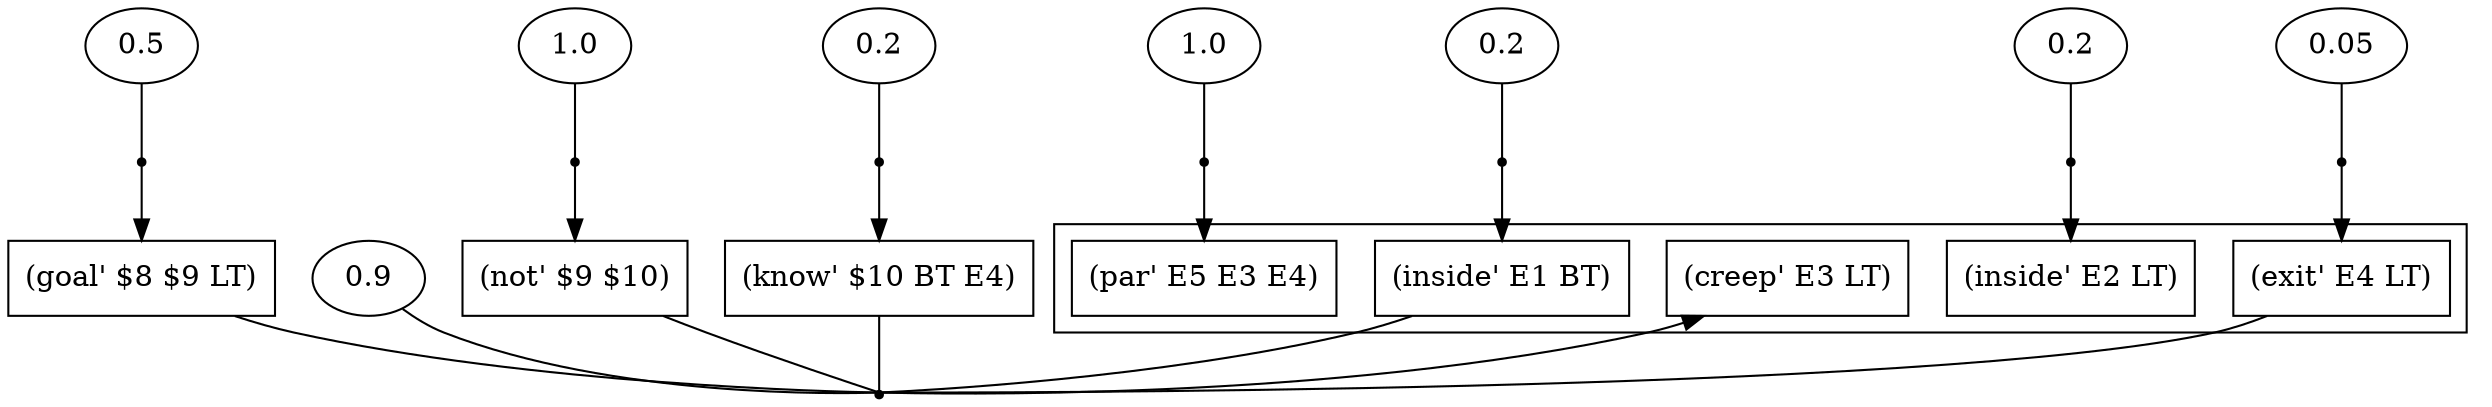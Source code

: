 digraph proof {
 graph [rankdir="TB"]
  e0 [label="0.2"];
  e1 [label="0.2"];
  e2 [label="0.9"];
  e3 [label="0.05"];
  e4 [label="0.5"];
  e5 [label="1.0"];
  e6 [label="0.2"];
  e7 [label="1.0"];
  i0 [shape=box label="(goal' $8 $9 LT)"];
  i1 [shape=box label="(not' $9 $10)"];
  i2 [shape=box label="(know' $10 BT E4)"];
  r0 [shape=point];
  r0 -> o0
  e0 -> r0 [arrowhead=none]
  r1 [shape=point];
  r1 -> o1
  e1 -> r1 [arrowhead=none]
  r2 [shape=point];
  r2 -> o2
  o3 -> r2 [arrowhead=none]
  i0 -> r2 [arrowhead=none]
  i1 -> r2 [arrowhead=none]
  i2 -> r2 [arrowhead=none]
  o0 -> r2 [arrowhead=none]
  e2 -> r2 [arrowhead=none]
  r3 [shape=point];
  r3 -> o3
  e3 -> r3 [arrowhead=none]
  r4 [shape=point];
  r4 -> i0
  e4 -> r4 [arrowhead=none]
  r5 [shape=point];
  r5 -> i1
  e5 -> r5 [arrowhead=none]
  r6 [shape=point];
  r6 -> i2
  e6 -> r6 [arrowhead=none]
  r7 [shape=point];
  r7 -> o4
  e7 -> r7 [arrowhead=none]
 subgraph cluster {  o0 [shape=box label="(inside' E1 BT)"];
  o1 [shape=box label="(inside' E2 LT)"];
  o2 [shape=box label="(creep' E3 LT)"];
  o3 [shape=box label="(exit' E4 LT)"];
  o4 [shape=box label="(par' E5 E3 E4)"];
 }
}

